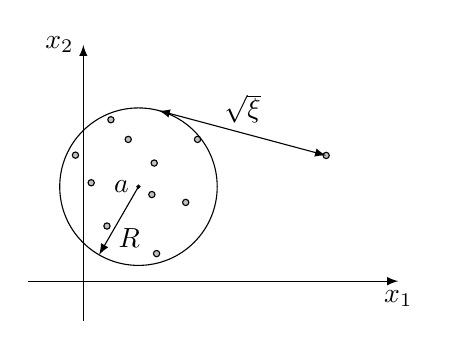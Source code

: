 \newcommand\cird[1]{\draw [fill = lightgray] (center) ++ (#1) circle (0.04);} %, thin]

\node (center) at (0.7,1.2) {};
\draw[-latex] (-0.7,0) -- (4,0) node[below] {$x_1$};
\draw[-latex] (0,-0.5) -- (0,3) node[left] {$x_2$};
\draw [fill = none] (center) circle (1.0);
\draw [fill = black] (center) circle (0.02);
\cird{0.2,0.3}
\cird{-0.13,0.6}
\cird{0.17,-0.1}
\cird{0.6,-0.2}
\cird{-0.4,-0.5}
\cird{-0.6,0.05}
\cird{0.23,-0.85}
\cird{-0.35,0.85}
\cird{-0.8,0.4}
\cird{0.75,0.6}

%\cird{1.8,0}
\draw [fill = lightgray] (center) ++(75:1) ++(-15:2.2)circle (0.04);
\draw[latex-latex, thin] (center) ++(75:1) -- ++(-15:2.2) node[pos=0.5,above]{$\sqrt\xi$};

\draw[latex-] (center) ++(240:1) -- +(60:1) node[pos=0.25, right] {$R$};
\node[left] at (center) {$a$};
%\draw[-latex] (center) -- ++(0.5,0.2) node[pos=0.6, right] {$R$};
%\draw [fill = darkgray, thin] (center) ++(0.5,0.5) circle (0.05);
